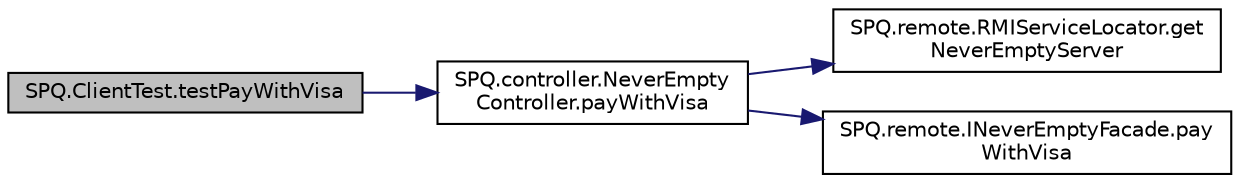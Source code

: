 digraph "SPQ.ClientTest.testPayWithVisa"
{
  edge [fontname="Helvetica",fontsize="10",labelfontname="Helvetica",labelfontsize="10"];
  node [fontname="Helvetica",fontsize="10",shape=record];
  rankdir="LR";
  Node37 [label="SPQ.ClientTest.testPayWithVisa",height=0.2,width=0.4,color="black", fillcolor="grey75", style="filled", fontcolor="black"];
  Node37 -> Node38 [color="midnightblue",fontsize="10",style="solid",fontname="Helvetica"];
  Node38 [label="SPQ.controller.NeverEmpty\lController.payWithVisa",height=0.2,width=0.4,color="black", fillcolor="white", style="filled",URL="$class_s_p_q_1_1controller_1_1_never_empty_controller.html#a79b4d6042b76ad3aee7f11d104d813d6"];
  Node38 -> Node39 [color="midnightblue",fontsize="10",style="solid",fontname="Helvetica"];
  Node39 [label="SPQ.remote.RMIServiceLocator.get\lNeverEmptyServer",height=0.2,width=0.4,color="black", fillcolor="white", style="filled",URL="$class_s_p_q_1_1remote_1_1_r_m_i_service_locator.html#a19d79d8b31c278a127bf921895d889ae"];
  Node38 -> Node40 [color="midnightblue",fontsize="10",style="solid",fontname="Helvetica"];
  Node40 [label="SPQ.remote.INeverEmptyFacade.pay\lWithVisa",height=0.2,width=0.4,color="black", fillcolor="white", style="filled",URL="$interface_s_p_q_1_1remote_1_1_i_never_empty_facade.html#a3b7058d95e7b73bdcc09220ecfc2d744"];
}
